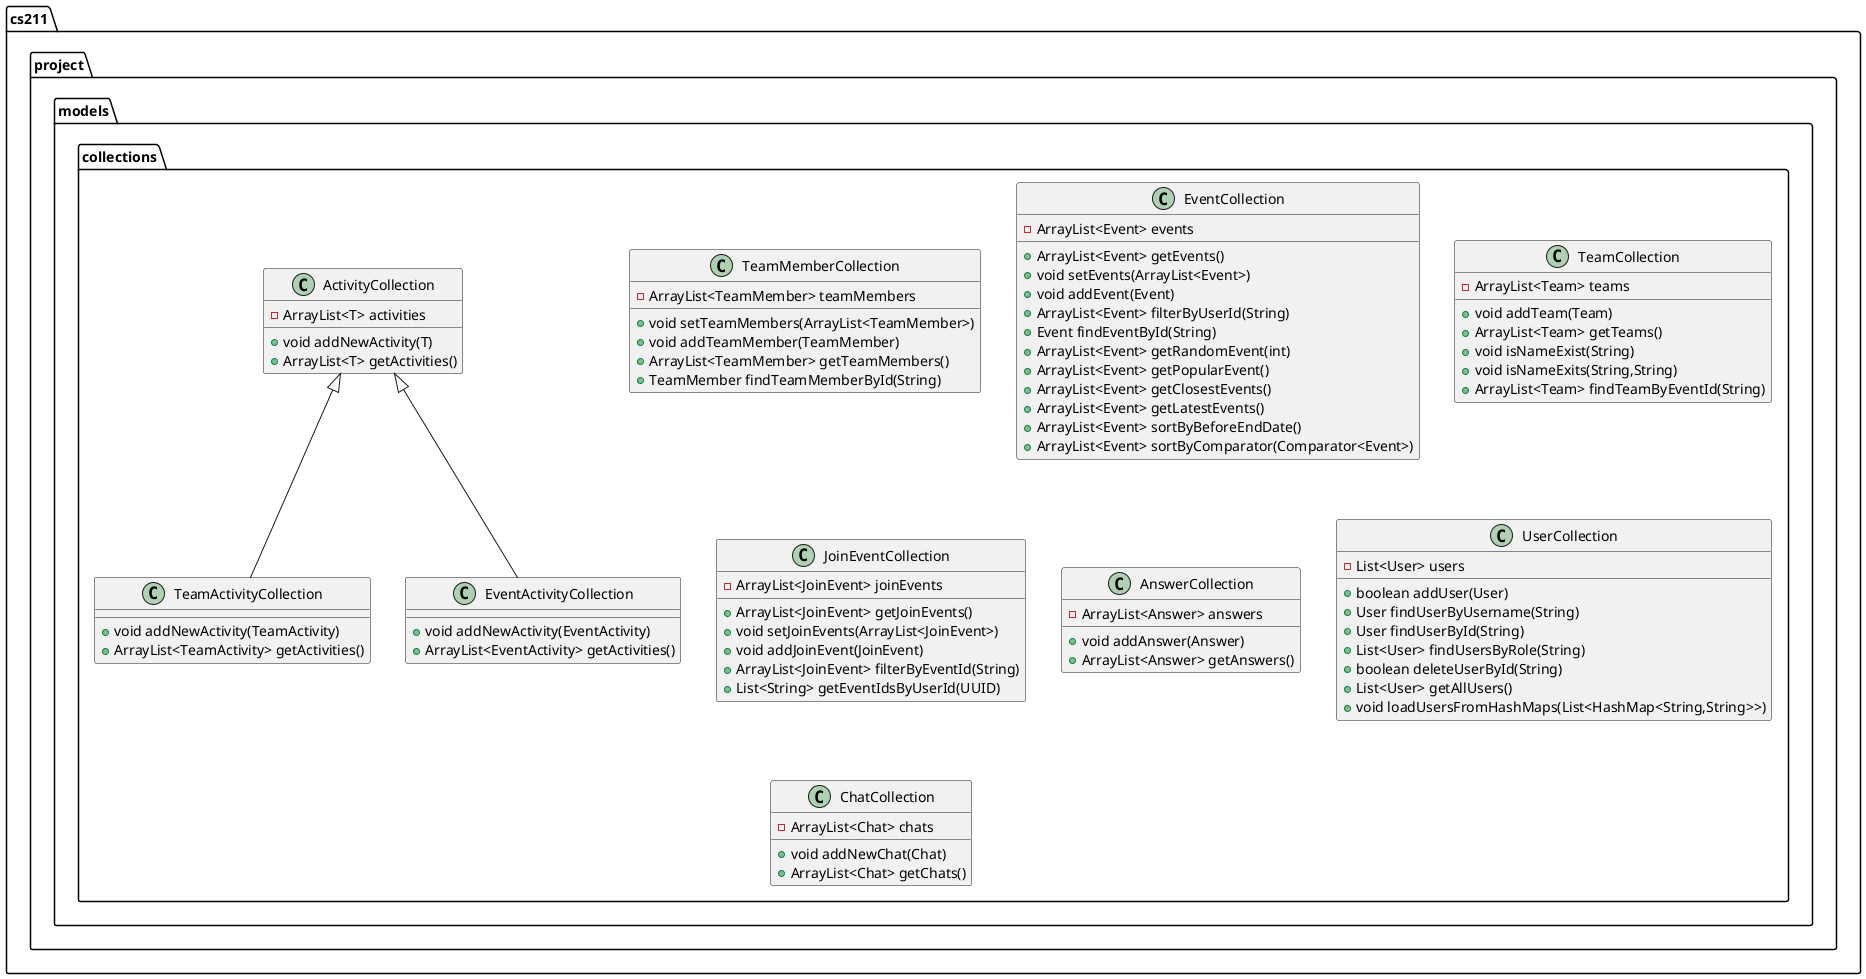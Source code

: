 @startuml
class cs211.project.models.collections.TeamMemberCollection {
- ArrayList<TeamMember> teamMembers
+ void setTeamMembers(ArrayList<TeamMember>)
+ void addTeamMember(TeamMember)
+ ArrayList<TeamMember> getTeamMembers()
+ TeamMember findTeamMemberById(String)
}
class cs211.project.models.collections.TeamActivityCollection {
+ void addNewActivity(TeamActivity)
+ ArrayList<TeamActivity> getActivities()
}
class cs211.project.models.collections.EventCollection {
- ArrayList<Event> events
+ ArrayList<Event> getEvents()
+ void setEvents(ArrayList<Event>)
+ void addEvent(Event)
+ ArrayList<Event> filterByUserId(String)
+ Event findEventById(String)
+ ArrayList<Event> getRandomEvent(int)
+ ArrayList<Event> getPopularEvent()
+ ArrayList<Event> getClosestEvents()
+ ArrayList<Event> getLatestEvents()
+ ArrayList<Event> sortByBeforeEndDate()
+ ArrayList<Event> sortByComparator(Comparator<Event>)
}
class cs211.project.models.collections.TeamCollection {
- ArrayList<Team> teams
+ void addTeam(Team)
+ ArrayList<Team> getTeams()
+ void isNameExist(String)
+ void isNameExits(String,String)
+ ArrayList<Team> findTeamByEventId(String)
}
class cs211.project.models.collections.JoinEventCollection {
- ArrayList<JoinEvent> joinEvents
+ ArrayList<JoinEvent> getJoinEvents()
+ void setJoinEvents(ArrayList<JoinEvent>)
+ void addJoinEvent(JoinEvent)
+ ArrayList<JoinEvent> filterByEventId(String)
+ List<String> getEventIdsByUserId(UUID)
}
class cs211.project.models.collections.AnswerCollection {
- ArrayList<Answer> answers
+ void addAnswer(Answer)
+ ArrayList<Answer> getAnswers()
}
class cs211.project.models.collections.ActivityCollection {
- ArrayList<T> activities
+ void addNewActivity(T)
+ ArrayList<T> getActivities()
}
class cs211.project.models.collections.UserCollection {
- List<User> users
+ boolean addUser(User)
+ User findUserByUsername(String)
+ User findUserById(String)
+ List<User> findUsersByRole(String)
+ boolean deleteUserById(String)
+ List<User> getAllUsers()
+ void loadUsersFromHashMaps(List<HashMap<String,String>>)
}
class cs211.project.models.collections.EventActivityCollection {
+ void addNewActivity(EventActivity)
+ ArrayList<EventActivity> getActivities()
}
class cs211.project.models.collections.ChatCollection {
- ArrayList<Chat> chats
+ void addNewChat(Chat)
+ ArrayList<Chat> getChats()
}


cs211.project.models.collections.ActivityCollection <|-- cs211.project.models.collections.TeamActivityCollection
cs211.project.models.collections.ActivityCollection <|-- cs211.project.models.collections.EventActivityCollection
@enduml